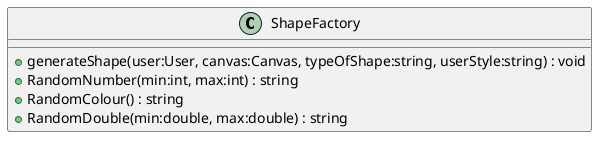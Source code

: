 @startuml
class ShapeFactory {
    + generateShape(user:User, canvas:Canvas, typeOfShape:string, userStyle:string) : void
    + RandomNumber(min:int, max:int) : string
    + RandomColour() : string
    + RandomDouble(min:double, max:double) : string
}
@enduml
